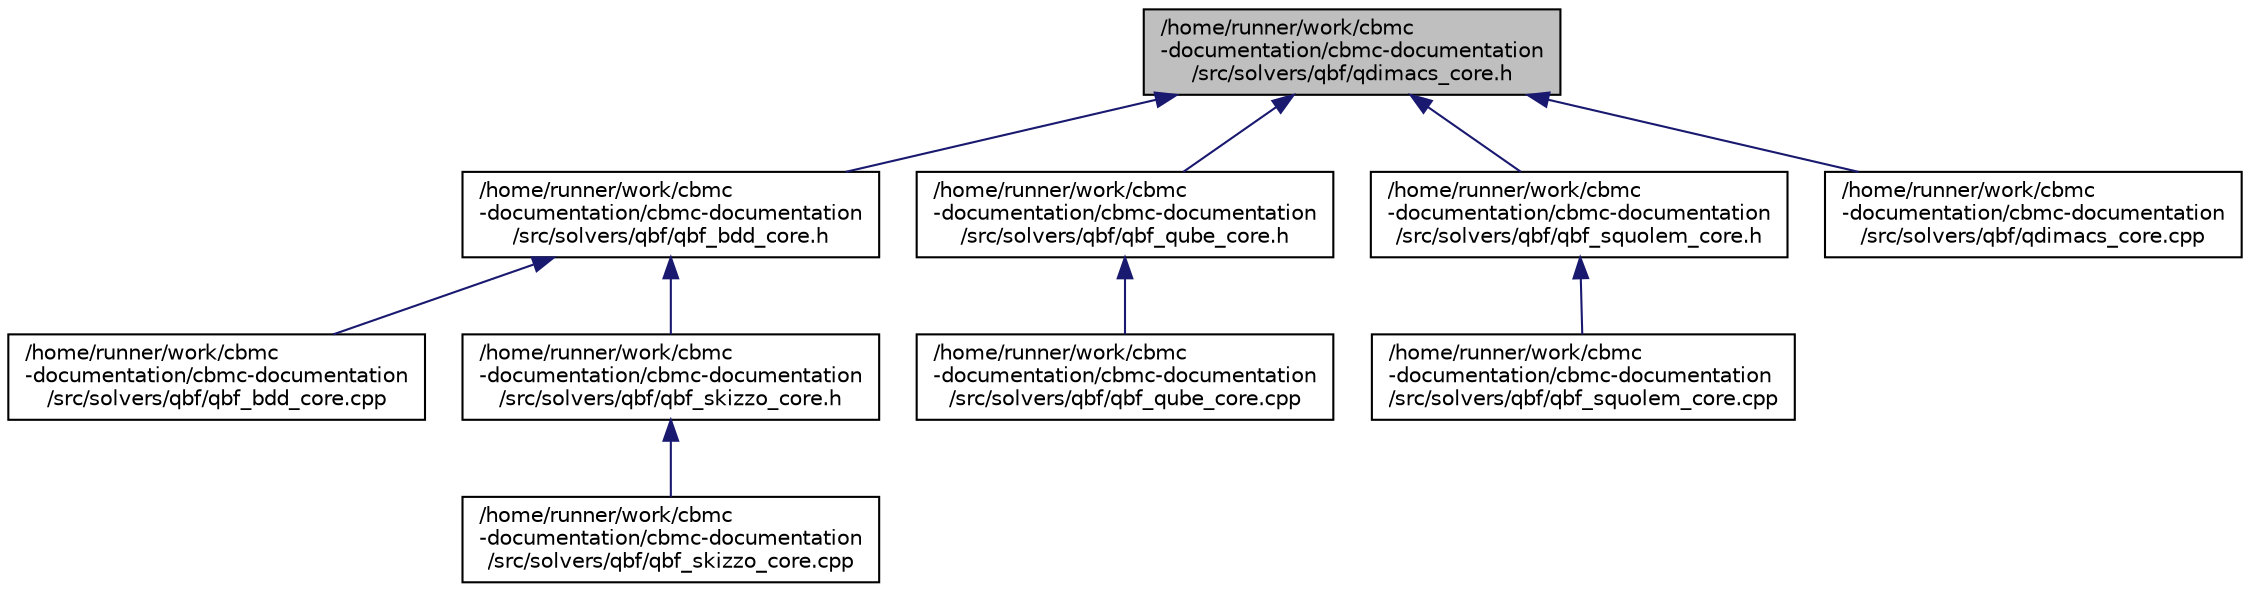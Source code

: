 digraph "/home/runner/work/cbmc-documentation/cbmc-documentation/src/solvers/qbf/qdimacs_core.h"
{
 // LATEX_PDF_SIZE
  bgcolor="transparent";
  edge [fontname="Helvetica",fontsize="10",labelfontname="Helvetica",labelfontsize="10"];
  node [fontname="Helvetica",fontsize="10",shape=record];
  Node1 [label="/home/runner/work/cbmc\l-documentation/cbmc-documentation\l/src/solvers/qbf/qdimacs_core.h",height=0.2,width=0.4,color="black", fillcolor="grey75", style="filled", fontcolor="black",tooltip=" "];
  Node1 -> Node2 [dir="back",color="midnightblue",fontsize="10",style="solid",fontname="Helvetica"];
  Node2 [label="/home/runner/work/cbmc\l-documentation/cbmc-documentation\l/src/solvers/qbf/qbf_bdd_core.h",height=0.2,width=0.4,color="black",URL="$qbf__bdd__core_8h.html",tooltip=" "];
  Node2 -> Node3 [dir="back",color="midnightblue",fontsize="10",style="solid",fontname="Helvetica"];
  Node3 [label="/home/runner/work/cbmc\l-documentation/cbmc-documentation\l/src/solvers/qbf/qbf_bdd_core.cpp",height=0.2,width=0.4,color="black",URL="$qbf__bdd__core_8cpp.html",tooltip=" "];
  Node2 -> Node4 [dir="back",color="midnightblue",fontsize="10",style="solid",fontname="Helvetica"];
  Node4 [label="/home/runner/work/cbmc\l-documentation/cbmc-documentation\l/src/solvers/qbf/qbf_skizzo_core.h",height=0.2,width=0.4,color="black",URL="$qbf__skizzo__core_8h.html",tooltip=" "];
  Node4 -> Node5 [dir="back",color="midnightblue",fontsize="10",style="solid",fontname="Helvetica"];
  Node5 [label="/home/runner/work/cbmc\l-documentation/cbmc-documentation\l/src/solvers/qbf/qbf_skizzo_core.cpp",height=0.2,width=0.4,color="black",URL="$qbf__skizzo__core_8cpp.html",tooltip=" "];
  Node1 -> Node6 [dir="back",color="midnightblue",fontsize="10",style="solid",fontname="Helvetica"];
  Node6 [label="/home/runner/work/cbmc\l-documentation/cbmc-documentation\l/src/solvers/qbf/qbf_qube_core.h",height=0.2,width=0.4,color="black",URL="$qbf__qube__core_8h.html",tooltip=" "];
  Node6 -> Node7 [dir="back",color="midnightblue",fontsize="10",style="solid",fontname="Helvetica"];
  Node7 [label="/home/runner/work/cbmc\l-documentation/cbmc-documentation\l/src/solvers/qbf/qbf_qube_core.cpp",height=0.2,width=0.4,color="black",URL="$qbf__qube__core_8cpp.html",tooltip=" "];
  Node1 -> Node8 [dir="back",color="midnightblue",fontsize="10",style="solid",fontname="Helvetica"];
  Node8 [label="/home/runner/work/cbmc\l-documentation/cbmc-documentation\l/src/solvers/qbf/qbf_squolem_core.h",height=0.2,width=0.4,color="black",URL="$qbf__squolem__core_8h.html",tooltip=" "];
  Node8 -> Node9 [dir="back",color="midnightblue",fontsize="10",style="solid",fontname="Helvetica"];
  Node9 [label="/home/runner/work/cbmc\l-documentation/cbmc-documentation\l/src/solvers/qbf/qbf_squolem_core.cpp",height=0.2,width=0.4,color="black",URL="$qbf__squolem__core_8cpp.html",tooltip=" "];
  Node1 -> Node10 [dir="back",color="midnightblue",fontsize="10",style="solid",fontname="Helvetica"];
  Node10 [label="/home/runner/work/cbmc\l-documentation/cbmc-documentation\l/src/solvers/qbf/qdimacs_core.cpp",height=0.2,width=0.4,color="black",URL="$qdimacs__core_8cpp.html",tooltip=" "];
}
